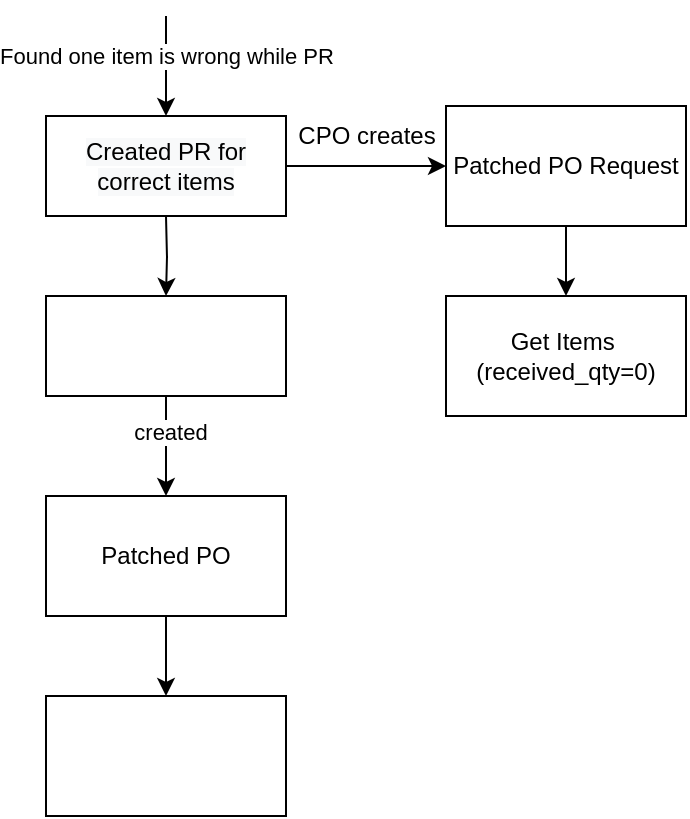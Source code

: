 <mxfile version="16.4.5" type="github">
  <diagram id="4KBg9583QjpEukIqJTFq" name="Page-1">
    <mxGraphModel dx="946" dy="646" grid="1" gridSize="10" guides="1" tooltips="1" connect="1" arrows="1" fold="1" page="1" pageScale="1" pageWidth="827" pageHeight="1169" math="0" shadow="0">
      <root>
        <mxCell id="0" />
        <mxCell id="1" parent="0" />
        <mxCell id="IGvJUtBMDrH0H_VjPU9P-19" value="" style="edgeStyle=orthogonalEdgeStyle;rounded=0;orthogonalLoop=1;jettySize=auto;html=1;" edge="1" parent="1">
          <mxGeometry relative="1" as="geometry">
            <mxPoint x="380" y="90" as="sourcePoint" />
            <mxPoint x="380" y="140" as="targetPoint" />
          </mxGeometry>
        </mxCell>
        <mxCell id="IGvJUtBMDrH0H_VjPU9P-20" value="Found one item is wrong while PR" style="edgeLabel;html=1;align=center;verticalAlign=middle;resizable=0;points=[];" vertex="1" connectable="0" parent="IGvJUtBMDrH0H_VjPU9P-19">
          <mxGeometry x="-0.4" y="-1" relative="1" as="geometry">
            <mxPoint x="1" y="5" as="offset" />
          </mxGeometry>
        </mxCell>
        <mxCell id="IGvJUtBMDrH0H_VjPU9P-21" value="" style="edgeStyle=orthogonalEdgeStyle;rounded=0;orthogonalLoop=1;jettySize=auto;html=1;" edge="1" parent="1">
          <mxGeometry relative="1" as="geometry">
            <mxPoint x="380" y="190" as="sourcePoint" />
            <mxPoint x="380" y="230" as="targetPoint" />
          </mxGeometry>
        </mxCell>
        <mxCell id="IGvJUtBMDrH0H_VjPU9P-22" value="" style="edgeStyle=orthogonalEdgeStyle;rounded=0;orthogonalLoop=1;jettySize=auto;html=1;" edge="1" parent="1" source="IGvJUtBMDrH0H_VjPU9P-24" target="IGvJUtBMDrH0H_VjPU9P-33">
          <mxGeometry relative="1" as="geometry" />
        </mxCell>
        <mxCell id="IGvJUtBMDrH0H_VjPU9P-23" value="&lt;span style=&quot;color: rgba(0 , 0 , 0 , 0) ; font-family: monospace ; font-size: 0px ; background-color: rgb(248 , 249 , 250)&quot;&gt;%3CmxGraphModel%3E%3Croot%3E%3CmxCell%20id%3D%220%22%2F%3E%3CmxCell%20id%3D%221%22%20parent%3D%220%22%2F%3E%3CmxCell%20id%3D%222%22%20value%3D%22CPO%20makes%22%20style%3D%22edgeLabel%3Bhtml%3D1%3Balign%3Dcenter%3BverticalAlign%3Dmiddle%3Bresizable%3D0%3Bpoints%3D%5B%5D%3B%22%20vertex%3D%221%22%20connectable%3D%220%22%20parent%3D%221%22%3E%3CmxGeometry%20x%3D%22371%22%20y%3D%22195%22%20as%3D%22geometry%22%2F%3E%3C%2FmxCell%3E%3C%2Froot%3E%3C%2FmxGraphModel%3E&lt;/span&gt;" style="edgeLabel;html=1;align=center;verticalAlign=middle;resizable=0;points=[];" vertex="1" connectable="0" parent="IGvJUtBMDrH0H_VjPU9P-22">
          <mxGeometry x="-0.1" y="3" relative="1" as="geometry">
            <mxPoint as="offset" />
          </mxGeometry>
        </mxCell>
        <mxCell id="IGvJUtBMDrH0H_VjPU9P-24" value="&lt;meta charset=&quot;utf-8&quot;&gt;&lt;span style=&quot;color: rgb(0, 0, 0); font-family: helvetica; font-size: 12px; font-style: normal; font-weight: 400; letter-spacing: normal; text-align: center; text-indent: 0px; text-transform: none; word-spacing: 0px; background-color: rgb(248, 249, 250); display: inline; float: none;&quot;&gt;Created PR for correct items&lt;/span&gt;" style="rounded=0;whiteSpace=wrap;html=1;" vertex="1" parent="1">
          <mxGeometry x="320" y="140" width="120" height="50" as="geometry" />
        </mxCell>
        <mxCell id="IGvJUtBMDrH0H_VjPU9P-25" value="" style="edgeStyle=orthogonalEdgeStyle;rounded=0;orthogonalLoop=1;jettySize=auto;html=1;" edge="1" parent="1" source="IGvJUtBMDrH0H_VjPU9P-27" target="IGvJUtBMDrH0H_VjPU9P-29">
          <mxGeometry relative="1" as="geometry" />
        </mxCell>
        <mxCell id="IGvJUtBMDrH0H_VjPU9P-26" value="created" style="edgeLabel;html=1;align=center;verticalAlign=middle;resizable=0;points=[];" vertex="1" connectable="0" parent="IGvJUtBMDrH0H_VjPU9P-25">
          <mxGeometry x="-0.28" y="2" relative="1" as="geometry">
            <mxPoint as="offset" />
          </mxGeometry>
        </mxCell>
        <mxCell id="IGvJUtBMDrH0H_VjPU9P-27" value="" style="rounded=0;whiteSpace=wrap;html=1;" vertex="1" parent="1">
          <mxGeometry x="320" y="230" width="120" height="50" as="geometry" />
        </mxCell>
        <mxCell id="IGvJUtBMDrH0H_VjPU9P-28" value="" style="edgeStyle=orthogonalEdgeStyle;rounded=0;orthogonalLoop=1;jettySize=auto;html=1;" edge="1" parent="1" source="IGvJUtBMDrH0H_VjPU9P-29" target="IGvJUtBMDrH0H_VjPU9P-31">
          <mxGeometry relative="1" as="geometry" />
        </mxCell>
        <mxCell id="IGvJUtBMDrH0H_VjPU9P-29" value="Patched PO" style="whiteSpace=wrap;html=1;rounded=0;" vertex="1" parent="1">
          <mxGeometry x="320" y="330" width="120" height="60" as="geometry" />
        </mxCell>
        <mxCell id="IGvJUtBMDrH0H_VjPU9P-30" style="edgeStyle=orthogonalEdgeStyle;rounded=0;orthogonalLoop=1;jettySize=auto;html=1;exitX=0.5;exitY=1;exitDx=0;exitDy=0;" edge="1" parent="1" source="IGvJUtBMDrH0H_VjPU9P-29" target="IGvJUtBMDrH0H_VjPU9P-29">
          <mxGeometry relative="1" as="geometry" />
        </mxCell>
        <mxCell id="IGvJUtBMDrH0H_VjPU9P-31" value="" style="whiteSpace=wrap;html=1;rounded=0;" vertex="1" parent="1">
          <mxGeometry x="320" y="430" width="120" height="60" as="geometry" />
        </mxCell>
        <mxCell id="IGvJUtBMDrH0H_VjPU9P-32" value="" style="edgeStyle=orthogonalEdgeStyle;rounded=0;orthogonalLoop=1;jettySize=auto;html=1;" edge="1" parent="1" source="IGvJUtBMDrH0H_VjPU9P-33" target="IGvJUtBMDrH0H_VjPU9P-36">
          <mxGeometry relative="1" as="geometry" />
        </mxCell>
        <mxCell id="IGvJUtBMDrH0H_VjPU9P-33" value="&lt;span&gt;Patched PO Request&lt;/span&gt;" style="whiteSpace=wrap;html=1;rounded=0;" vertex="1" parent="1">
          <mxGeometry x="520" y="135" width="120" height="60" as="geometry" />
        </mxCell>
        <mxCell id="IGvJUtBMDrH0H_VjPU9P-34" value="&lt;span style=&quot;color: rgba(0 , 0 , 0 , 0) ; font-family: monospace ; font-size: 0px&quot;&gt;C&lt;/span&gt;" style="text;html=1;align=center;verticalAlign=middle;resizable=0;points=[];autosize=1;strokeColor=none;fillColor=none;" vertex="1" parent="1">
          <mxGeometry x="470" y="150" width="20" height="20" as="geometry" />
        </mxCell>
        <mxCell id="IGvJUtBMDrH0H_VjPU9P-35" value="CPO creates" style="text;html=1;align=center;verticalAlign=middle;resizable=0;points=[];autosize=1;strokeColor=none;fillColor=none;" vertex="1" parent="1">
          <mxGeometry x="440" y="140" width="80" height="20" as="geometry" />
        </mxCell>
        <mxCell id="IGvJUtBMDrH0H_VjPU9P-36" value="&amp;nbsp;Get Items&amp;nbsp;&amp;nbsp;&lt;br&gt;(received_qty=0)" style="whiteSpace=wrap;html=1;rounded=0;" vertex="1" parent="1">
          <mxGeometry x="520" y="230" width="120" height="60" as="geometry" />
        </mxCell>
      </root>
    </mxGraphModel>
  </diagram>
</mxfile>
